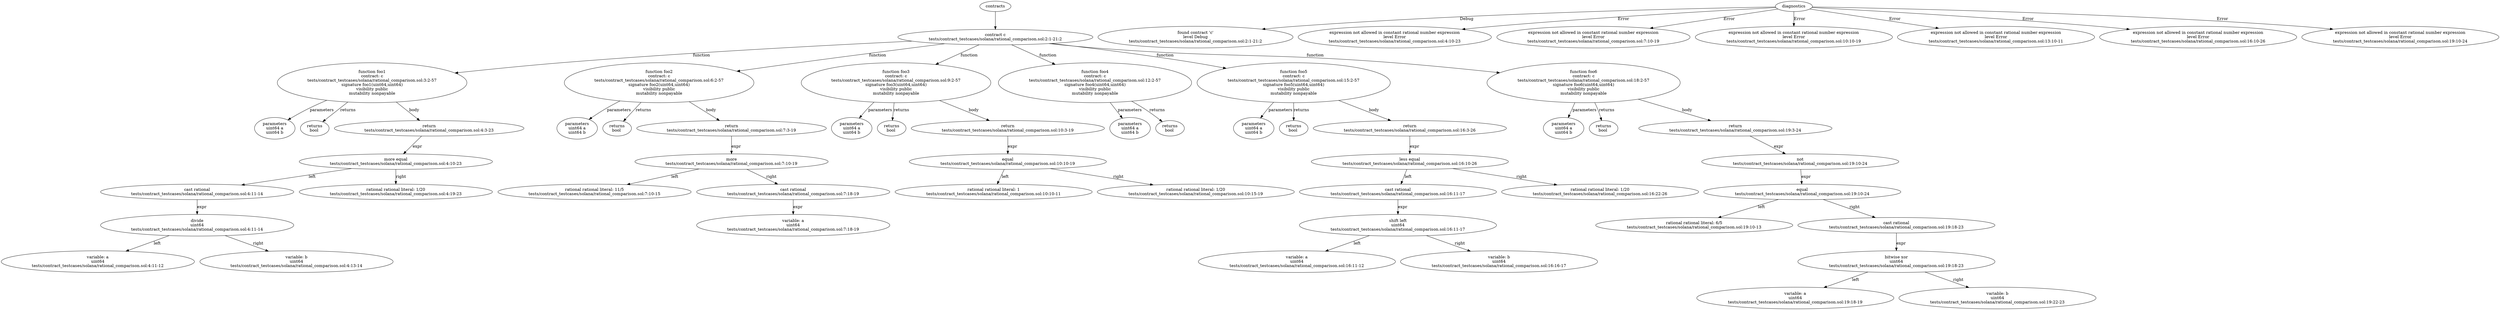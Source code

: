 strict digraph "tests/contract_testcases/solana/rational_comparison.sol" {
	contract [label="contract c\ntests/contract_testcases/solana/rational_comparison.sol:2:1-21:2"]
	foo1 [label="function foo1\ncontract: c\ntests/contract_testcases/solana/rational_comparison.sol:3:2-57\nsignature foo1(uint64,uint64)\nvisibility public\nmutability nonpayable"]
	parameters [label="parameters\nuint64 a\nuint64 b"]
	returns [label="returns\nbool "]
	return [label="return\ntests/contract_testcases/solana/rational_comparison.sol:4:3-23"]
	more_equal [label="more equal\ntests/contract_testcases/solana/rational_comparison.sol:4:10-23"]
	cast [label="cast rational\ntests/contract_testcases/solana/rational_comparison.sol:4:11-14"]
	divide [label="divide\nuint64\ntests/contract_testcases/solana/rational_comparison.sol:4:11-14"]
	variable [label="variable: a\nuint64\ntests/contract_testcases/solana/rational_comparison.sol:4:11-12"]
	variable_10 [label="variable: b\nuint64\ntests/contract_testcases/solana/rational_comparison.sol:4:13-14"]
	rational_literal [label="rational rational literal: 1/20\ntests/contract_testcases/solana/rational_comparison.sol:4:19-23"]
	foo2 [label="function foo2\ncontract: c\ntests/contract_testcases/solana/rational_comparison.sol:6:2-57\nsignature foo2(uint64,uint64)\nvisibility public\nmutability nonpayable"]
	parameters_13 [label="parameters\nuint64 a\nuint64 b"]
	returns_14 [label="returns\nbool "]
	return_15 [label="return\ntests/contract_testcases/solana/rational_comparison.sol:7:3-19"]
	more [label="more\ntests/contract_testcases/solana/rational_comparison.sol:7:10-19"]
	rational_literal_17 [label="rational rational literal: 11/5\ntests/contract_testcases/solana/rational_comparison.sol:7:10-15"]
	cast_18 [label="cast rational\ntests/contract_testcases/solana/rational_comparison.sol:7:18-19"]
	variable_19 [label="variable: a\nuint64\ntests/contract_testcases/solana/rational_comparison.sol:7:18-19"]
	foo3 [label="function foo3\ncontract: c\ntests/contract_testcases/solana/rational_comparison.sol:9:2-57\nsignature foo3(uint64,uint64)\nvisibility public\nmutability nonpayable"]
	parameters_21 [label="parameters\nuint64 a\nuint64 b"]
	returns_22 [label="returns\nbool "]
	return_23 [label="return\ntests/contract_testcases/solana/rational_comparison.sol:10:3-19"]
	equal [label="equal\ntests/contract_testcases/solana/rational_comparison.sol:10:10-19"]
	rational_literal_25 [label="rational rational literal: 1\ntests/contract_testcases/solana/rational_comparison.sol:10:10-11"]
	rational_literal_26 [label="rational rational literal: 1/20\ntests/contract_testcases/solana/rational_comparison.sol:10:15-19"]
	foo4 [label="function foo4\ncontract: c\ntests/contract_testcases/solana/rational_comparison.sol:12:2-57\nsignature foo4(uint64,uint64)\nvisibility public\nmutability nonpayable"]
	parameters_28 [label="parameters\nuint64 a\nuint64 b"]
	returns_29 [label="returns\nbool "]
	foo5 [label="function foo5\ncontract: c\ntests/contract_testcases/solana/rational_comparison.sol:15:2-57\nsignature foo5(uint64,uint64)\nvisibility public\nmutability nonpayable"]
	parameters_31 [label="parameters\nuint64 a\nuint64 b"]
	returns_32 [label="returns\nbool "]
	return_33 [label="return\ntests/contract_testcases/solana/rational_comparison.sol:16:3-26"]
	less_equal [label="less equal\ntests/contract_testcases/solana/rational_comparison.sol:16:10-26"]
	cast_35 [label="cast rational\ntests/contract_testcases/solana/rational_comparison.sol:16:11-17"]
	shift_left [label="shift left\nuint64\ntests/contract_testcases/solana/rational_comparison.sol:16:11-17"]
	variable_37 [label="variable: a\nuint64\ntests/contract_testcases/solana/rational_comparison.sol:16:11-12"]
	variable_38 [label="variable: b\nuint64\ntests/contract_testcases/solana/rational_comparison.sol:16:16-17"]
	rational_literal_39 [label="rational rational literal: 1/20\ntests/contract_testcases/solana/rational_comparison.sol:16:22-26"]
	foo6 [label="function foo6\ncontract: c\ntests/contract_testcases/solana/rational_comparison.sol:18:2-57\nsignature foo6(uint64,uint64)\nvisibility public\nmutability nonpayable"]
	parameters_41 [label="parameters\nuint64 a\nuint64 b"]
	returns_42 [label="returns\nbool "]
	return_43 [label="return\ntests/contract_testcases/solana/rational_comparison.sol:19:3-24"]
	not [label="not\ntests/contract_testcases/solana/rational_comparison.sol:19:10-24"]
	equal_45 [label="equal\ntests/contract_testcases/solana/rational_comparison.sol:19:10-24"]
	rational_literal_46 [label="rational rational literal: 6/5\ntests/contract_testcases/solana/rational_comparison.sol:19:10-13"]
	cast_47 [label="cast rational\ntests/contract_testcases/solana/rational_comparison.sol:19:18-23"]
	bitwise_xor [label="bitwise xor\nuint64\ntests/contract_testcases/solana/rational_comparison.sol:19:18-23"]
	variable_49 [label="variable: a\nuint64\ntests/contract_testcases/solana/rational_comparison.sol:19:18-19"]
	variable_50 [label="variable: b\nuint64\ntests/contract_testcases/solana/rational_comparison.sol:19:22-23"]
	diagnostic [label="found contract 'c'\nlevel Debug\ntests/contract_testcases/solana/rational_comparison.sol:2:1-21:2"]
	diagnostic_53 [label="expression not allowed in constant rational number expression\nlevel Error\ntests/contract_testcases/solana/rational_comparison.sol:4:10-23"]
	diagnostic_54 [label="expression not allowed in constant rational number expression\nlevel Error\ntests/contract_testcases/solana/rational_comparison.sol:7:10-19"]
	diagnostic_55 [label="expression not allowed in constant rational number expression\nlevel Error\ntests/contract_testcases/solana/rational_comparison.sol:10:10-19"]
	diagnostic_56 [label="expression not allowed in constant rational number expression\nlevel Error\ntests/contract_testcases/solana/rational_comparison.sol:13:10-11"]
	diagnostic_57 [label="expression not allowed in constant rational number expression\nlevel Error\ntests/contract_testcases/solana/rational_comparison.sol:16:10-26"]
	diagnostic_58 [label="expression not allowed in constant rational number expression\nlevel Error\ntests/contract_testcases/solana/rational_comparison.sol:19:10-24"]
	contracts -> contract
	contract -> foo1 [label="function"]
	foo1 -> parameters [label="parameters"]
	foo1 -> returns [label="returns"]
	foo1 -> return [label="body"]
	return -> more_equal [label="expr"]
	more_equal -> cast [label="left"]
	cast -> divide [label="expr"]
	divide -> variable [label="left"]
	divide -> variable_10 [label="right"]
	more_equal -> rational_literal [label="right"]
	contract -> foo2 [label="function"]
	foo2 -> parameters_13 [label="parameters"]
	foo2 -> returns_14 [label="returns"]
	foo2 -> return_15 [label="body"]
	return_15 -> more [label="expr"]
	more -> rational_literal_17 [label="left"]
	more -> cast_18 [label="right"]
	cast_18 -> variable_19 [label="expr"]
	contract -> foo3 [label="function"]
	foo3 -> parameters_21 [label="parameters"]
	foo3 -> returns_22 [label="returns"]
	foo3 -> return_23 [label="body"]
	return_23 -> equal [label="expr"]
	equal -> rational_literal_25 [label="left"]
	equal -> rational_literal_26 [label="right"]
	contract -> foo4 [label="function"]
	foo4 -> parameters_28 [label="parameters"]
	foo4 -> returns_29 [label="returns"]
	contract -> foo5 [label="function"]
	foo5 -> parameters_31 [label="parameters"]
	foo5 -> returns_32 [label="returns"]
	foo5 -> return_33 [label="body"]
	return_33 -> less_equal [label="expr"]
	less_equal -> cast_35 [label="left"]
	cast_35 -> shift_left [label="expr"]
	shift_left -> variable_37 [label="left"]
	shift_left -> variable_38 [label="right"]
	less_equal -> rational_literal_39 [label="right"]
	contract -> foo6 [label="function"]
	foo6 -> parameters_41 [label="parameters"]
	foo6 -> returns_42 [label="returns"]
	foo6 -> return_43 [label="body"]
	return_43 -> not [label="expr"]
	not -> equal_45 [label="expr"]
	equal_45 -> rational_literal_46 [label="left"]
	equal_45 -> cast_47 [label="right"]
	cast_47 -> bitwise_xor [label="expr"]
	bitwise_xor -> variable_49 [label="left"]
	bitwise_xor -> variable_50 [label="right"]
	diagnostics -> diagnostic [label="Debug"]
	diagnostics -> diagnostic_53 [label="Error"]
	diagnostics -> diagnostic_54 [label="Error"]
	diagnostics -> diagnostic_55 [label="Error"]
	diagnostics -> diagnostic_56 [label="Error"]
	diagnostics -> diagnostic_57 [label="Error"]
	diagnostics -> diagnostic_58 [label="Error"]
}
